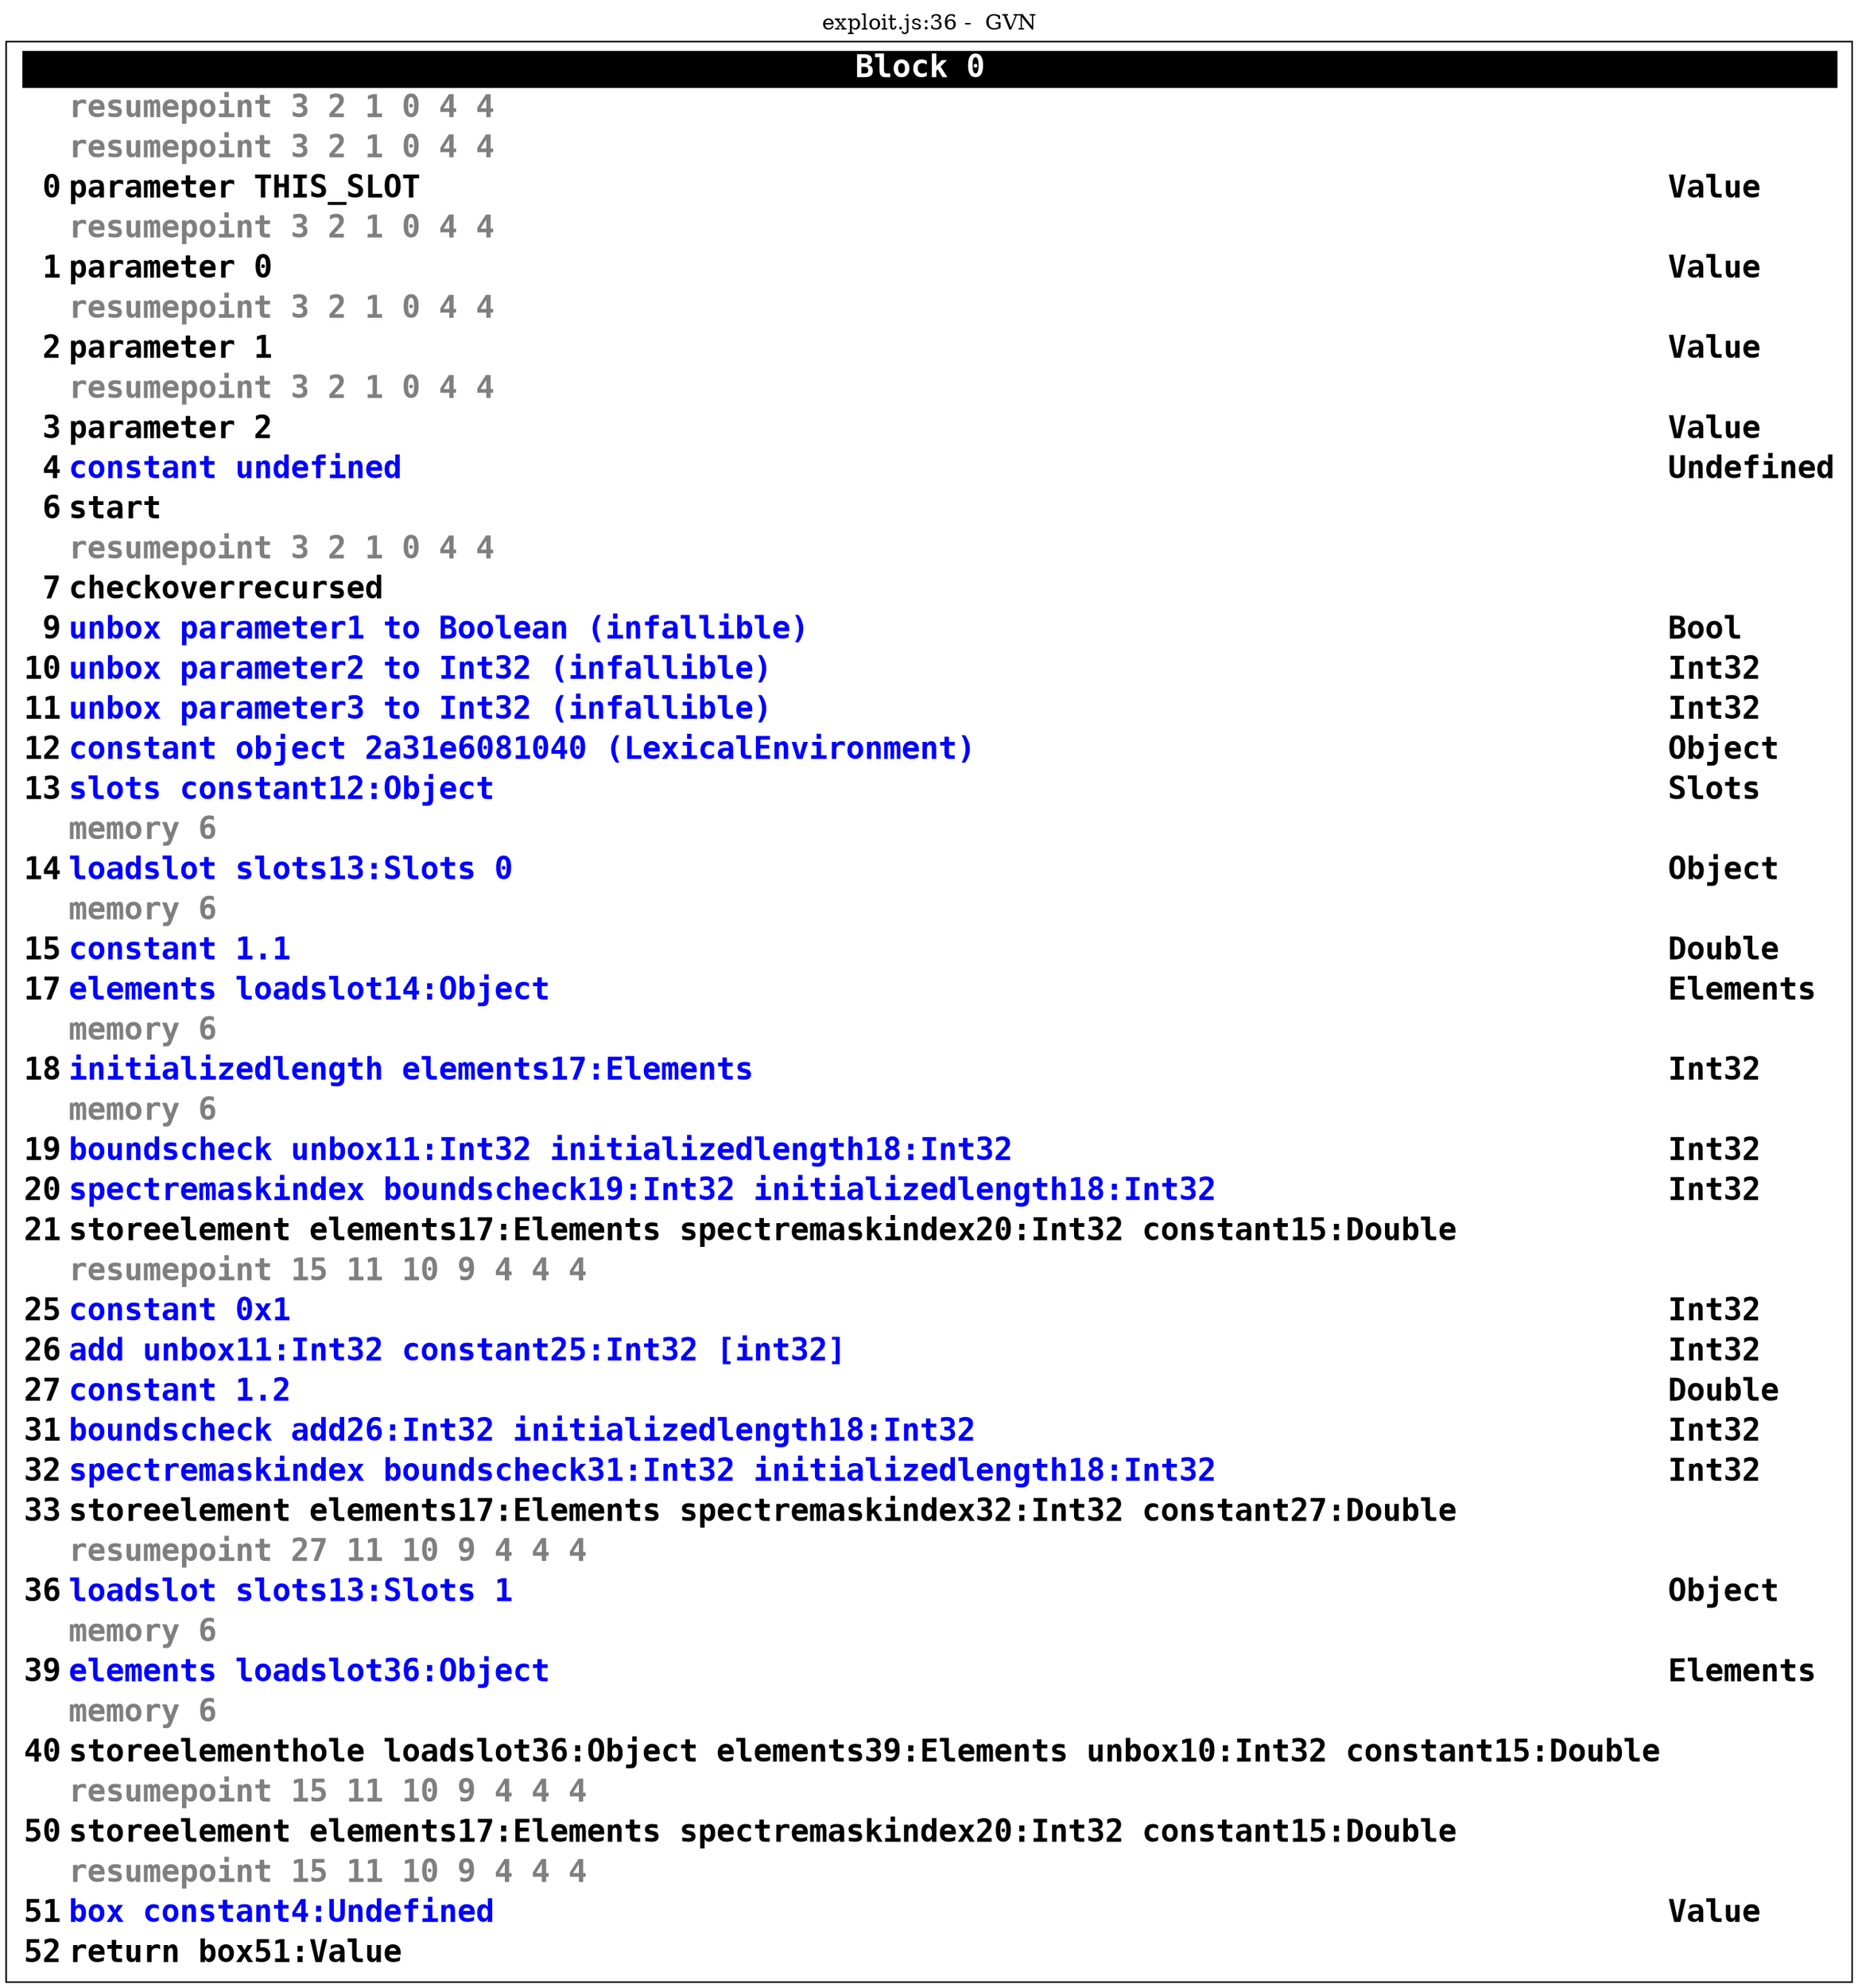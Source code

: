 digraph {
labelloc = t;
labelfontsize = 30;
label = "exploit.js:36 -  GVN";
  rankdir=TB
  splines=true

  "Block0" [ shape=box fontsize=20 fontname="Consolas Bold" label=<<table border="0" cellborder="0" cellpadding="1"><tr><td align="center" bgcolor="black" colspan="3"><font color="white">Block 0 </font></td></tr><tr><td align="left"></td><td align="left"><font color="grey50">resumepoint 3 2 1 0 4 4 </font></td><td></td></tr><tr><td align="left"></td><td align="left"><font color="grey50">resumepoint 3 2 1 0 4 4 </font></td><td></td></tr><tr><td align="right" port="i0">0</td><td align="left">parameter THIS_SLOT</td><td align="left">Value</td></tr><tr><td align="left"></td><td align="left"><font color="grey50">resumepoint 3 2 1 0 4 4 </font></td><td></td></tr><tr><td align="right" port="i1">1</td><td align="left">parameter 0</td><td align="left">Value</td></tr><tr><td align="left"></td><td align="left"><font color="grey50">resumepoint 3 2 1 0 4 4 </font></td><td></td></tr><tr><td align="right" port="i2">2</td><td align="left">parameter 1</td><td align="left">Value</td></tr><tr><td align="left"></td><td align="left"><font color="grey50">resumepoint 3 2 1 0 4 4 </font></td><td></td></tr><tr><td align="right" port="i3">3</td><td align="left">parameter 2</td><td align="left">Value</td></tr><tr><td align="right" port="i4">4</td><td align="left"><font color="blue">constant undefined</font></td><td align="left">Undefined</td></tr><tr><td align="right" port="i6">6</td><td align="left">start</td></tr><tr><td align="left"></td><td align="left"><font color="grey50">resumepoint 3 2 1 0 4 4 </font></td><td></td></tr><tr><td align="right" port="i7">7</td><td align="left">checkoverrecursed</td></tr><tr><td align="right" port="i9">9</td><td align="left"><font color="blue">unbox parameter1 to Boolean (infallible)</font></td><td align="left">Bool</td></tr><tr><td align="right" port="i10">10</td><td align="left"><font color="blue">unbox parameter2 to Int32 (infallible)</font></td><td align="left">Int32</td></tr><tr><td align="right" port="i11">11</td><td align="left"><font color="blue">unbox parameter3 to Int32 (infallible)</font></td><td align="left">Int32</td></tr><tr><td align="right" port="i12">12</td><td align="left"><font color="blue">constant object 2a31e6081040 (LexicalEnvironment)</font></td><td align="left">Object</td></tr><tr><td align="right" port="i13">13</td><td align="left"><font color="blue">slots constant12:Object</font></td><td align="left">Slots</td></tr><tr><td align="left"></td><td align="left"><font color="grey50">memory 6 </font></td><td></td></tr><tr><td align="right" port="i14">14</td><td align="left"><font color="blue">loadslot slots13:Slots 0</font></td><td align="left">Object</td></tr><tr><td align="left"></td><td align="left"><font color="grey50">memory 6 </font></td><td></td></tr><tr><td align="right" port="i15">15</td><td align="left"><font color="blue">constant 1.1</font></td><td align="left">Double</td></tr><tr><td align="right" port="i17">17</td><td align="left"><font color="blue">elements loadslot14:Object</font></td><td align="left">Elements</td></tr><tr><td align="left"></td><td align="left"><font color="grey50">memory 6 </font></td><td></td></tr><tr><td align="right" port="i18">18</td><td align="left"><font color="blue">initializedlength elements17:Elements</font></td><td align="left">Int32</td></tr><tr><td align="left"></td><td align="left"><font color="grey50">memory 6 </font></td><td></td></tr><tr><td align="right" port="i19">19</td><td align="left"><font color="blue">boundscheck unbox11:Int32 initializedlength18:Int32</font></td><td align="left">Int32</td></tr><tr><td align="right" port="i20">20</td><td align="left"><font color="blue">spectremaskindex boundscheck19:Int32 initializedlength18:Int32</font></td><td align="left">Int32</td></tr><tr><td align="right" port="i21">21</td><td align="left">storeelement elements17:Elements spectremaskindex20:Int32 constant15:Double</td></tr><tr><td align="left"></td><td align="left"><font color="grey50">resumepoint 15 11 10 9 4 4 4 </font></td><td></td></tr><tr><td align="right" port="i25">25</td><td align="left"><font color="blue">constant 0x1</font></td><td align="left">Int32</td></tr><tr><td align="right" port="i26">26</td><td align="left"><font color="blue">add unbox11:Int32 constant25:Int32 [int32]</font></td><td align="left">Int32</td></tr><tr><td align="right" port="i27">27</td><td align="left"><font color="blue">constant 1.2</font></td><td align="left">Double</td></tr><tr><td align="right" port="i31">31</td><td align="left"><font color="blue">boundscheck add26:Int32 initializedlength18:Int32</font></td><td align="left">Int32</td></tr><tr><td align="right" port="i32">32</td><td align="left"><font color="blue">spectremaskindex boundscheck31:Int32 initializedlength18:Int32</font></td><td align="left">Int32</td></tr><tr><td align="right" port="i33">33</td><td align="left">storeelement elements17:Elements spectremaskindex32:Int32 constant27:Double</td></tr><tr><td align="left"></td><td align="left"><font color="grey50">resumepoint 27 11 10 9 4 4 4 </font></td><td></td></tr><tr><td align="right" port="i36">36</td><td align="left"><font color="blue">loadslot slots13:Slots 1</font></td><td align="left">Object</td></tr><tr><td align="left"></td><td align="left"><font color="grey50">memory 6 </font></td><td></td></tr><tr><td align="right" port="i39">39</td><td align="left"><font color="blue">elements loadslot36:Object</font></td><td align="left">Elements</td></tr><tr><td align="left"></td><td align="left"><font color="grey50">memory 6 </font></td><td></td></tr><tr><td align="right" port="i40">40</td><td align="left">storeelementhole loadslot36:Object elements39:Elements unbox10:Int32 constant15:Double</td></tr><tr><td align="left"></td><td align="left"><font color="grey50">resumepoint 15 11 10 9 4 4 4 </font></td><td></td></tr><tr><td align="right" port="i50">50</td><td align="left">storeelement elements17:Elements spectremaskindex20:Int32 constant15:Double</td></tr><tr><td align="left"></td><td align="left"><font color="grey50">resumepoint 15 11 10 9 4 4 4 </font></td><td></td></tr><tr><td align="right" port="i51">51</td><td align="left"><font color="blue">box constant4:Undefined</font></td><td align="left">Value</td></tr><tr><td align="right" port="i52">52</td><td align="left">return box51:Value</td></tr></table>> ] ;

}
